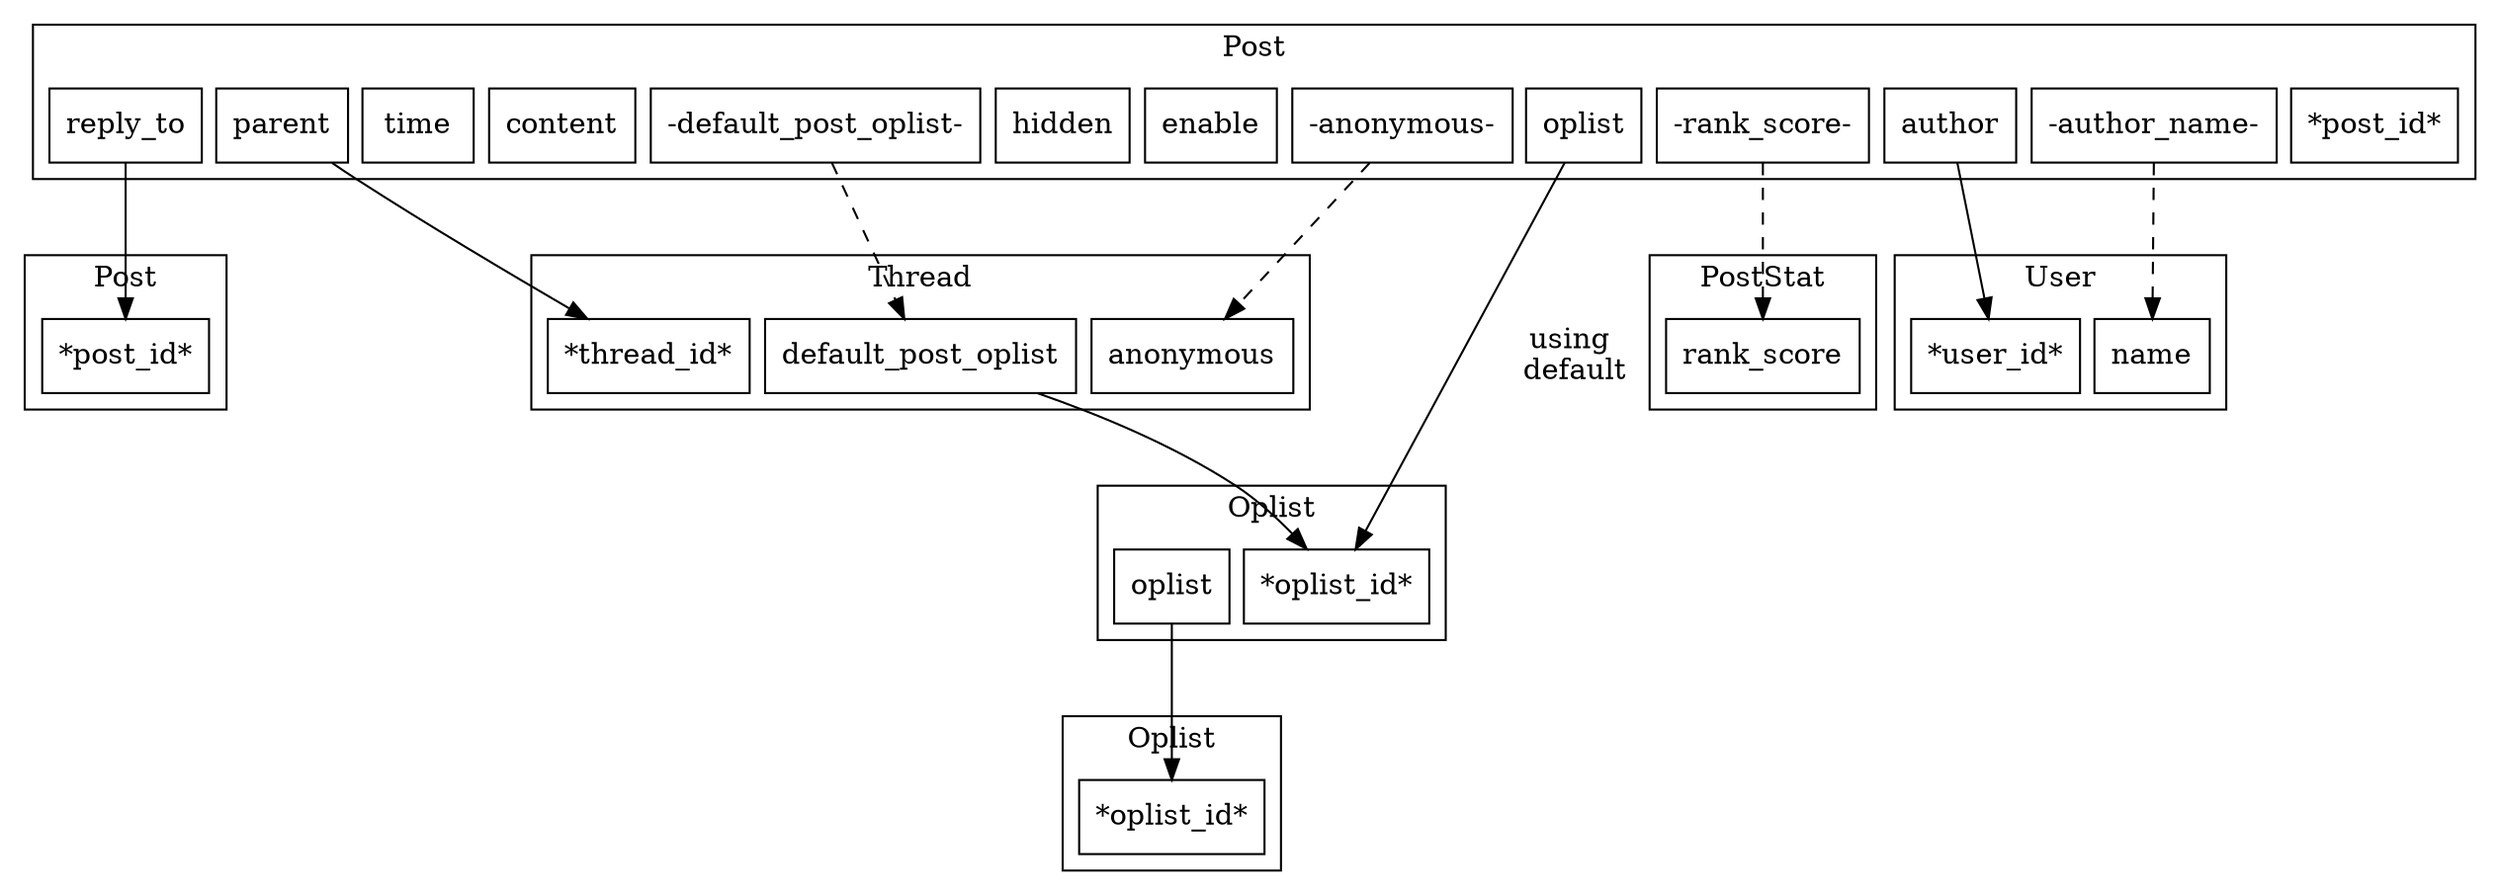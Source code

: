 #dot
strict digraph g {
	node [ shape = box ];
	nodesep = 0.1;
	ranksep = 1;

	subgraph cluster_post_1 {
		label = "Post";
		node_a_post_post_id             [ label = "*post_id*" ];
		node_a_post_parent              [ label = "parent" ];
		node_a_post_reply_to            [ label = "reply_to" ];
		node_a_post_oplist              [ label = "oplist" ];
		node_a_post_default_post_oplist [ label = "-default_post_oplist-" ];
		node_a_post_rank_score          [ label = "-rank_score-" ];
		node_a_post_enable              [ label = "enable" ];
		node_a_post_hidden              [ label = "hidden" ];
		node_a_post_anonymous           [ label = "-anonymous-" ];
		node_a_post_content             [ label = "content" ];
		node_a_post_time                [ label = "time" ];
		node_a_post_author              [ label = "author" ];
		node_a_post_author_name         [ label = "-author_name-" ];
	}

	subgraph cluster_post_stat {
		label = "PostStat";
		node_a_post_stat_rank_score [ label = "rank_score" ];
	}

	subgraph cluster_post_2 {
		label = "Post";
		node_a_post_post_id_2      [ label = "*post_id*" ];
	}

	subgraph cluster_thread {
		label = "Thread";
		node_a_thread_thread_id [ label = "*thread_id*" ];
		node_a_thread_default_post_oplist [ label = "default_post_oplist" ];
		node_a_thread_anonymous [ label = "anonymous" ];
	}

	subgraph cluster_oplist {
		label = "Oplist";
		node_a_oplist_oplist_id [ label = "*oplist_id*" ];
		node_a_oplist_oplist    [ label = "oplist" ];
	}

	subgraph cluster_oplist_2 {
		label = "Oplist";
		node_a_oplist_oplist_id_2 [ label = "*oplist_id*" ];
	}

	subgraph cluster_user {
		label = "User";
		node_a_user_user_id [ label = "*user_id*" ];
		node_a_user_name    [ label = "name" ];
	}


	node_a_post_parent -> node_a_thread_thread_id;
	node_a_post_reply_to -> node_a_post_post_id_2;
	node_a_post_oplist -> node_a_oplist_oplist_id [ label = "using\n default" ];
	node_a_post_default_post_oplist -> node_a_thread_default_post_oplist [ style = dashed ];
	node_a_post_anonymous -> node_a_thread_anonymous [style = dashed ];
	node_a_post_rank_score -> node_a_post_stat_rank_score [style = dashed ];
	node_a_post_author -> node_a_user_user_id;
	node_a_post_author_name -> node_a_user_name     [ style = dashed ];

	node_a_thread_default_post_oplist -> node_a_oplist_oplist_id;
	node_a_oplist_oplist -> node_a_oplist_oplist_id_2;
}

